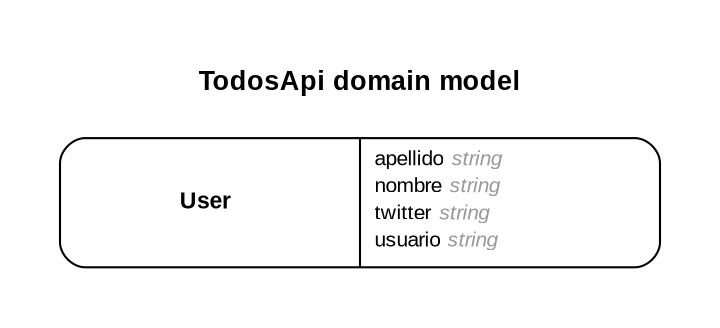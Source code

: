 digraph TodosApi {
rankdir = "LR";
ranksep = "0.5";
nodesep = "0.4";
pad = "0.4,0.4";
margin = "0,0";
concentrate = "true";
labelloc = "t";
fontsize = "13";
fontname = "Arial Bold";
node[ shape  =  "Mrecord" , fontsize  =  "10" , fontname  =  "Arial" , margin  =  "0.07,0.05" , penwidth  =  "1.0"];
edge[ fontname  =  "Arial" , fontsize  =  "7" , dir  =  "both" , arrowsize  =  "0.9" , penwidth  =  "1.0" , labelangle  =  "32" , labeldistance  =  "1.8"];
rankdir = "TB";
label = "TodosApi domain model\n\n";
m_User [label = <<table border="0" align="center" cellspacing="0.5" cellpadding="0" width="134">
  <tr><td align="center" valign="bottom" width="130"><font face="Arial Bold" point-size="11">User</font></td></tr>
</table>
|
<table border="0" align="left" cellspacing="2" cellpadding="0" width="134">
  <tr><td align="left" width="130" port="apellido">apellido <font face="Arial Italic" color="grey60">string</font></td></tr>
  <tr><td align="left" width="130" port="nombre">nombre <font face="Arial Italic" color="grey60">string</font></td></tr>
  <tr><td align="left" width="130" port="twitter">twitter <font face="Arial Italic" color="grey60">string</font></td></tr>
  <tr><td align="left" width="130" port="usuario">usuario <font face="Arial Italic" color="grey60">string</font></td></tr>
</table>
>];
}
